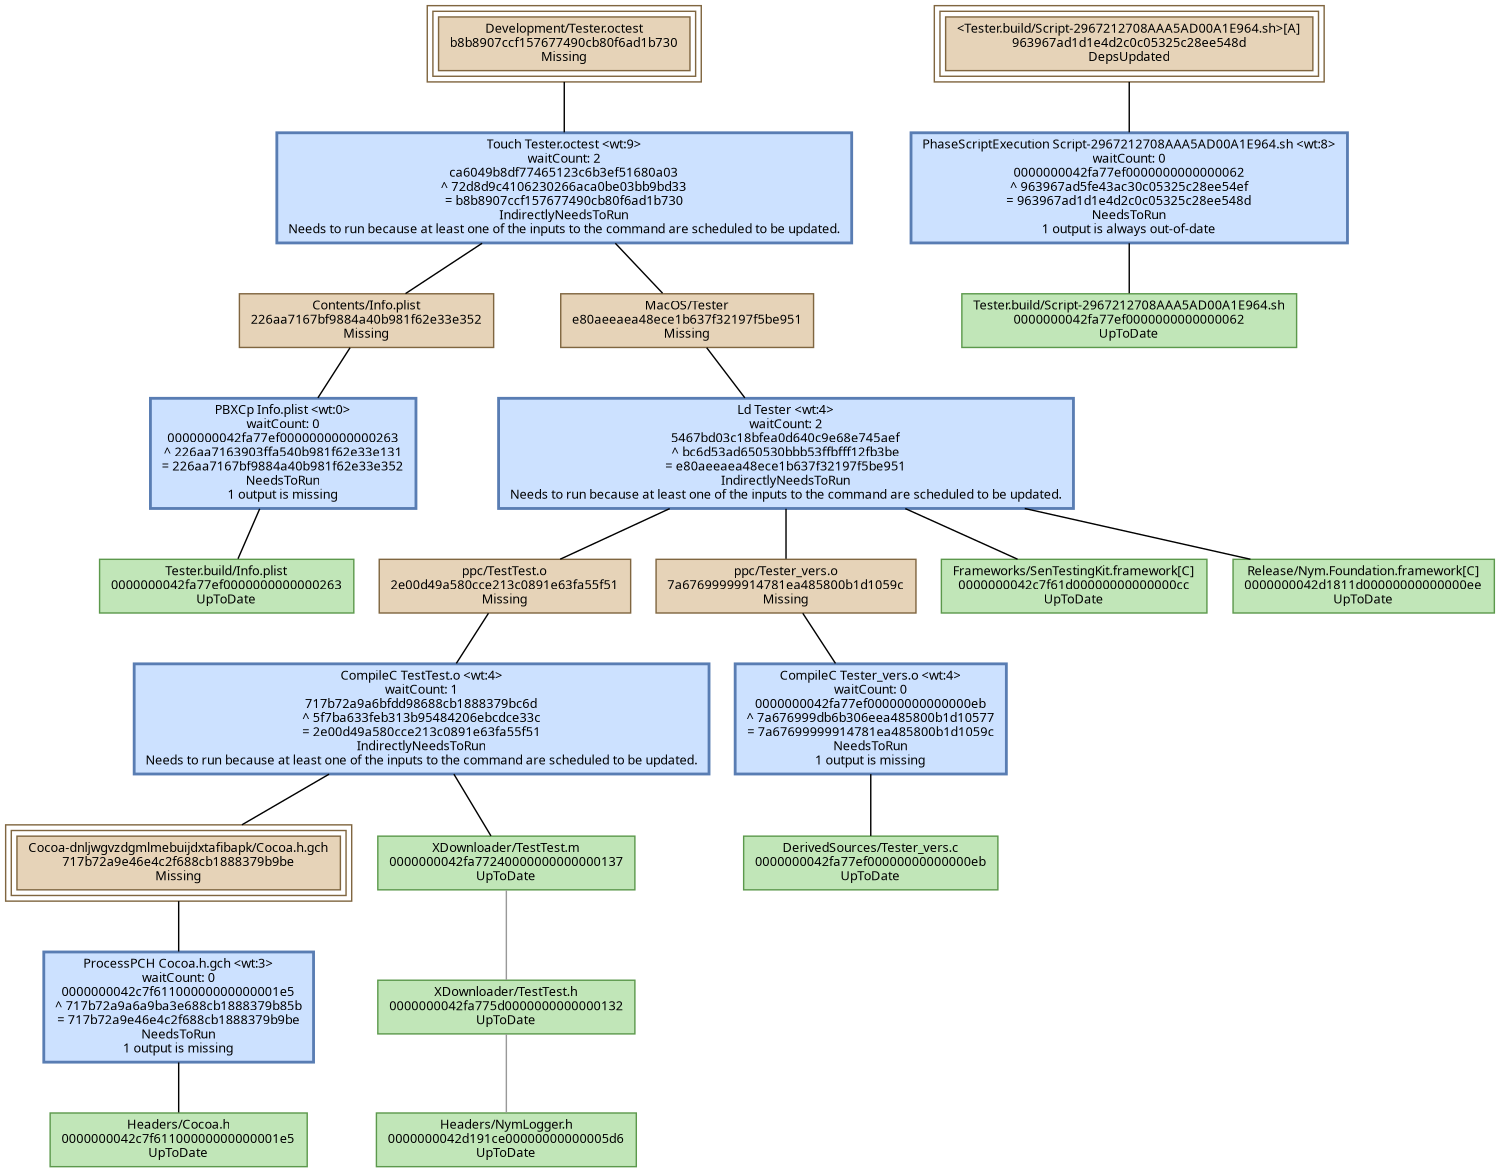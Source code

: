 digraph Tester {
   size = "10.000000,8.500000";
   concentrate = false;

   node [ shape = box, style = filled, color = "0.3 0.5 0.6", fillcolor = "0.3 0.2 0.9", fontname = "Monaco", fontsize = "9" ];
   n00001 [ label = "Development/Tester.octest\nb8b8907ccf157677490cb80f6ad1b730\nMissing", color = "0.1 0.5 0.5", fillcolor = "0.1 0.2 0.9", peripheries = 3 ];
   n00002 [ label = "Contents/Info.plist\n226aa7167bf9884a40b981f62e33e352\nMissing", color = "0.1 0.5 0.5", fillcolor = "0.1 0.2 0.9" ];
   n00003 [ label = "Tester.build/Info.plist\n0000000042fa77ef0000000000000263\nUpToDate" ];
   n00004 [ label = "ppc/TestTest.o\n2e00d49a580cce213c0891e63fa55f51\nMissing", color = "0.1 0.5 0.5", fillcolor = "0.1 0.2 0.9" ];
   n00005 [ label = "Headers/Cocoa.h\n0000000042c7f61100000000000001e5\nUpToDate" ];
   n00006 [ label = "Cocoa-dnljwgvzdgmlmebuijdxtafibapk/Cocoa.h.gch\n717b72a9e46e4c2f688cb1888379b9be\nMissing", color = "0.1 0.5 0.5", fillcolor = "0.1 0.2 0.9", peripheries = 3 ];
   n00007 [ label = "XDownloader/TestTest.m\n0000000042fa77240000000000000137\nUpToDate" ];
   n00008 [ label = "ppc/Tester_vers.o\n7a67699999914781ea485800b1d1059c\nMissing", color = "0.1 0.5 0.5", fillcolor = "0.1 0.2 0.9" ];
   n00009 [ label = "DerivedSources/Tester_vers.c\n0000000042fa77ef00000000000000eb\nUpToDate" ];
   n00010 [ label = "MacOS/Tester\ne80aeeaea48ece1b637f32197f5be951\nMissing", color = "0.1 0.5 0.5", fillcolor = "0.1 0.2 0.9" ];
   n00011 [ label = "Frameworks/SenTestingKit.framework[C]\n0000000042c7f61d00000000000000cc\nUpToDate" ];
   n00012 [ label = "Release/Nym.Foundation.framework[C]\n0000000042d1811d00000000000000ee\nUpToDate" ];
   n00013 [ label = "<Tester.build/Script-2967212708AAA5AD00A1E964.sh>[A]\n963967ad1d1e4d2c0c05325c28ee548d\nDepsUpdated", color = "0.1 0.5 0.5", fillcolor = "0.1 0.2 0.9", peripheries = 3 ];
   n00014 [ label = "Tester.build/Script-2967212708AAA5AD00A1E964.sh\n0000000042fa77ef0000000000000062\nUpToDate" ];
   n00015 [ label = "XDownloader/TestTest.h\n0000000042fa775d0000000000000132\nUpToDate" ];
   n00016 [ label = "Headers/NymLogger.h\n0000000042d191ce00000000000005d6\nUpToDate" ];

   node [ shape = box, style = "filled,bold", color = "0.7 0.5 0.7", fillcolor = "0.7 0.2 1.0", fontname = "Monaco", fontsize = "9" ];
   c00001 [ label = "PBXCp Info.plist <wt:0>\nwaitCount: 0\n0000000042fa77ef0000000000000263\n^ 226aa7163903ffa540b981f62e33e131\n= 226aa7167bf9884a40b981f62e33e352\nNeedsToRun\n1 output is missing", color = "0.6 0.5 0.7", fillcolor = "0.6 0.2 1.0" ];
   c00002 [ label = "CompileC TestTest.o <wt:4>\nwaitCount: 1\n717b72a9a6bfdd98688cb1888379bc6d\n^ 5f7ba633feb313b95484206ebcdce33c\n= 2e00d49a580cce213c0891e63fa55f51\nIndirectlyNeedsToRun\nNeeds to run because at least one of the inputs to the command are scheduled to be updated.", color = "0.6 0.5 0.7", fillcolor = "0.6 0.2 1.0" ];
   c00003 [ label = "ProcessPCH Cocoa.h.gch <wt:3>\nwaitCount: 0\n0000000042c7f61100000000000001e5\n^ 717b72a9a6a9ba3e688cb1888379b85b\n= 717b72a9e46e4c2f688cb1888379b9be\nNeedsToRun\n1 output is missing", color = "0.6 0.5 0.7", fillcolor = "0.6 0.2 1.0" ];
   c00004 [ label = "CompileC Tester_vers.o <wt:4>\nwaitCount: 0\n0000000042fa77ef00000000000000eb\n^ 7a676999db6b306eea485800b1d10577\n= 7a67699999914781ea485800b1d1059c\nNeedsToRun\n1 output is missing", color = "0.6 0.5 0.7", fillcolor = "0.6 0.2 1.0" ];
   c00005 [ label = "Ld Tester <wt:4>\nwaitCount: 2\n5467bd03c18bfea0d640c9e68e745aef\n^ bc6d53ad650530bbb53ffbfff12fb3be\n= e80aeeaea48ece1b637f32197f5be951\nIndirectlyNeedsToRun\nNeeds to run because at least one of the inputs to the command are scheduled to be updated.", color = "0.6 0.5 0.7", fillcolor = "0.6 0.2 1.0" ];
   c00006 [ label = "PhaseScriptExecution Script-2967212708AAA5AD00A1E964.sh <wt:8>\nwaitCount: 0\n0000000042fa77ef0000000000000062\n^ 963967ad5fe43ac30c05325c28ee54ef\n= 963967ad1d1e4d2c0c05325c28ee548d\nNeedsToRun\n1 output is always out-of-date", color = "0.6 0.5 0.7", fillcolor = "0.6 0.2 1.0" ];
   c00007 [ label = "Touch Tester.octest <wt:9>\nwaitCount: 2\nca6049b8df77465123c6b3ef51680a03\n^ 72d8d9c4106230266aca0be03bb9bd33\n= b8b8907ccf157677490cb80f6ad1b730\nIndirectlyNeedsToRun\nNeeds to run because at least one of the inputs to the command are scheduled to be updated.", color = "0.6 0.5 0.7", fillcolor = "0.6 0.2 1.0" ];

   edge [ style = solid, color = black, arrowhead = none, arrowtail = normal ];
   n00001 -> { c00007 };
   n00002 -> { c00001 };
   n00004 -> { c00002 };
   n00006 -> { c00003 };
   n00008 -> { c00004 };
   n00010 -> { c00005 };
   n00013 -> { c00006 };
   c00001 -> { n00003 };
   c00002 -> { n00006 n00007 };
   c00003 -> { n00005 };
   c00004 -> { n00009 };
   c00005 -> { n00004 n00008 n00011 n00012 };
   c00006 -> { n00014 };
   c00007 -> { n00002 n00010 };

   edge [ style = solid, color = gray60, arrowhead = none, arrowtail = normal ];
   n00007 -> { n00015 };
   n00015 -> { n00016 };
}
